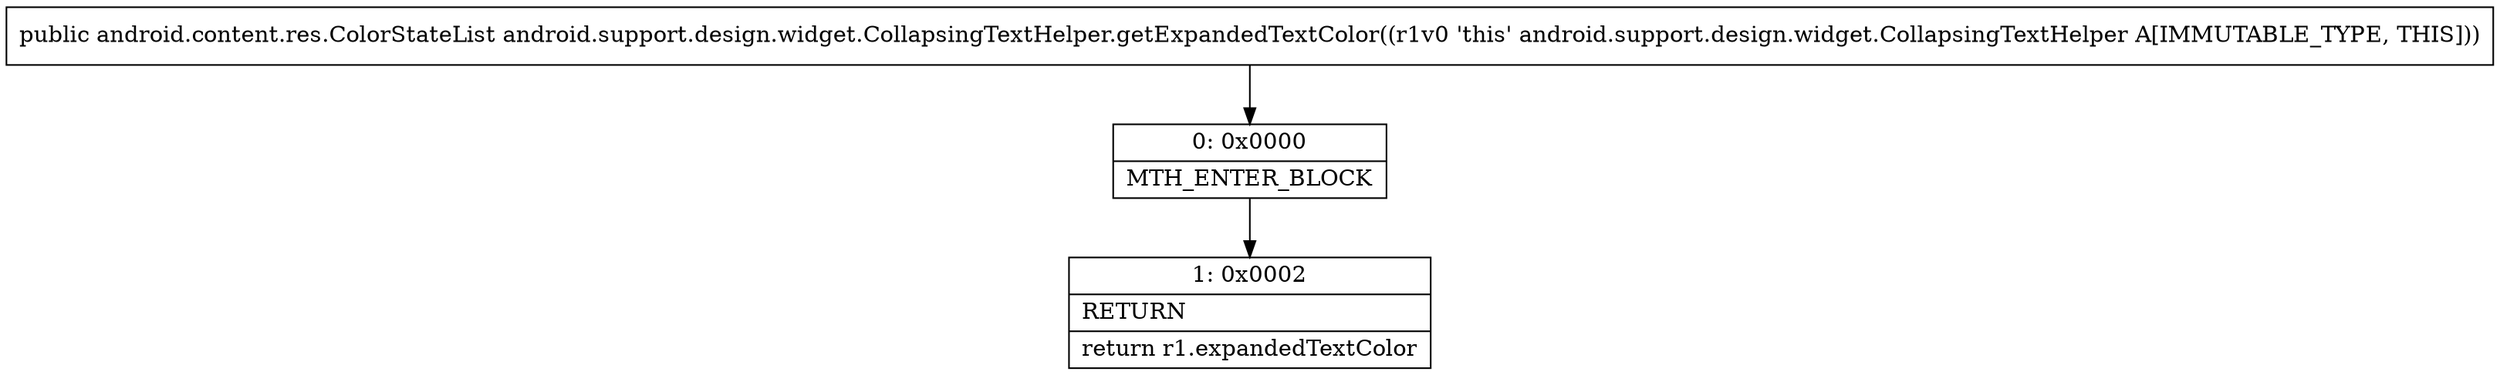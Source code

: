 digraph "CFG forandroid.support.design.widget.CollapsingTextHelper.getExpandedTextColor()Landroid\/content\/res\/ColorStateList;" {
Node_0 [shape=record,label="{0\:\ 0x0000|MTH_ENTER_BLOCK\l}"];
Node_1 [shape=record,label="{1\:\ 0x0002|RETURN\l|return r1.expandedTextColor\l}"];
MethodNode[shape=record,label="{public android.content.res.ColorStateList android.support.design.widget.CollapsingTextHelper.getExpandedTextColor((r1v0 'this' android.support.design.widget.CollapsingTextHelper A[IMMUTABLE_TYPE, THIS])) }"];
MethodNode -> Node_0;
Node_0 -> Node_1;
}

